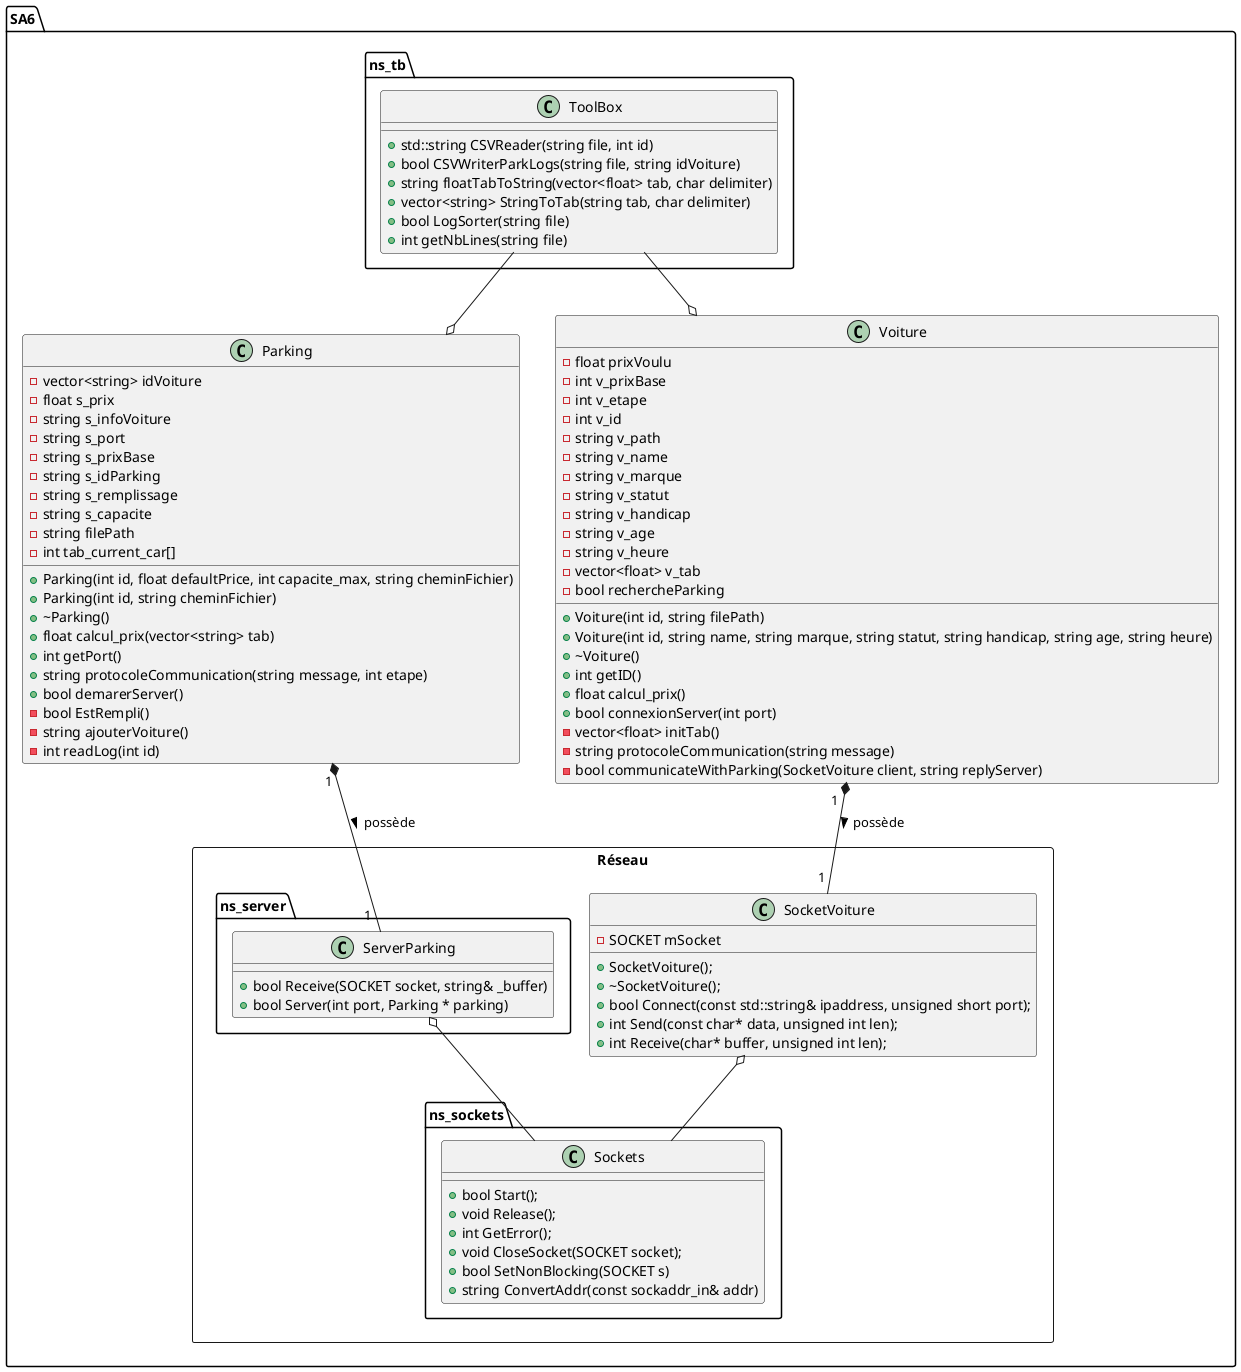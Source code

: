 @startuml SA6_uml

package SA6 {

    package ns_tb {
        class ToolBox {

            + std::string CSVReader(string file, int id)
            + bool CSVWriterParkLogs(string file, string idVoiture)
            + string floatTabToString(vector<float> tab, char delimiter)
            + vector<string> StringToTab(string tab, char delimiter)
            + bool LogSorter(string file)
            + int getNbLines(string file)
        }
    }
    
    class Parking {
        - vector<string> idVoiture
        - float s_prix
        - string s_infoVoiture
        - string s_port
        - string s_prixBase
        - string s_idParking
        - string s_remplissage
        - string s_capacite
        - string filePath
        - int tab_current_car[]

        + Parking(int id, float defaultPrice, int capacite_max, string cheminFichier)
        + Parking(int id, string cheminFichier)
        + ~Parking()
        + float calcul_prix(vector<string> tab)
        + int getPort()
        + string protocoleCommunication(string message, int etape)
        + bool demarerServer()
        - bool EstRempli()
        - string ajouterVoiture()
        - int readLog(int id)
    }

    Class Voiture {
        - float prixVoulu
        - int v_prixBase
        - int v_etape
        - int v_id
        - string v_path
        - string v_name
        - string v_marque
        - string v_statut
        - string v_handicap
        - string v_age
        - string v_heure
        - vector<float> v_tab
        - bool rechercheParking

        + Voiture(int id, string filePath)
        + Voiture(int id, string name, string marque, string statut, string handicap, string age, string heure)
        + ~Voiture()
        + int getID()
        + float calcul_prix()
        + bool connexionServer(int port)
        - vector<float> initTab()
        - string protocoleCommunication(string message)
        - bool communicateWithParking(SocketVoiture client, string replyServer)
    }

    package Réseau <<Rectangle>> {

        package ns_server {
            Class ServerParking {

                + bool Receive(SOCKET socket, string& _buffer)
                + bool Server(int port, Parking * parking)
            }
        }

        Class SocketVoiture {
            - SOCKET mSocket

            + SocketVoiture();
            + ~SocketVoiture();
            + bool Connect(const std::string& ipaddress, unsigned short port);
            + int Send(const char* data, unsigned int len);
            + int Receive(char* buffer, unsigned int len);		
        }

        package ns_sockets{

            Class Sockets {

                + bool Start();
                + void Release();
                + int GetError();
                + void CloseSocket(SOCKET socket);
                + bool SetNonBlocking(SOCKET s)
                + string ConvertAddr(const sockaddr_in& addr)    
            }
        }
    }
}

ToolBox --o Voiture
ToolBox --o Parking

Parking "1 " *-- "1  " ServerParking : > possède
Voiture "1  " *-- "1 " SocketVoiture : possède >

SocketVoiture o-- Sockets
ServerParking o-- Sockets


@enduml